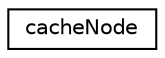 digraph "Graphical Class Hierarchy"
{
 // LATEX_PDF_SIZE
  edge [fontname="Helvetica",fontsize="10",labelfontname="Helvetica",labelfontsize="10"];
  node [fontname="Helvetica",fontsize="10",shape=record];
  rankdir="LR";
  Node0 [label="cacheNode",height=0.2,width=0.4,color="black", fillcolor="white", style="filled",URL="$structcacheNode.html",tooltip=" "];
}
